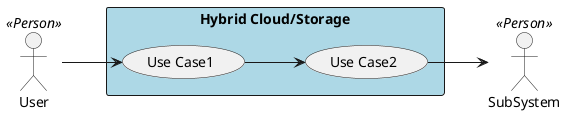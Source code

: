 @startuml

left to right direction

actor :User: <<Person>>
actor :SubSystem: <<Person>>


rectangle "Hybrid Cloud/Storage" #lightBlue {
UseCase UC1  as "Use Case1"
UseCase UC2  as "Use Case2"


User --> UC1
UC1 --> UC2
UC2 --> SubSystem
}

@enduml
